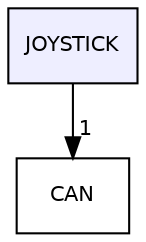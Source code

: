 digraph "JOYSTICK" {
  compound=true
  node [ fontsize="10", fontname="Helvetica"];
  edge [ labelfontsize="10", labelfontname="Helvetica"];
  dir_4f27e7031cf9911b67acf8207f7744bb [shape=box, label="JOYSTICK", style="filled", fillcolor="#eeeeff", pencolor="black", URL="dir_4f27e7031cf9911b67acf8207f7744bb.html"];
  dir_85f99c390bf4c27b62435416daf93629 [shape=box label="CAN" URL="dir_85f99c390bf4c27b62435416daf93629.html"];
  dir_4f27e7031cf9911b67acf8207f7744bb->dir_85f99c390bf4c27b62435416daf93629 [headlabel="1", labeldistance=1.5 headhref="dir_000006_000001.html"];
}
